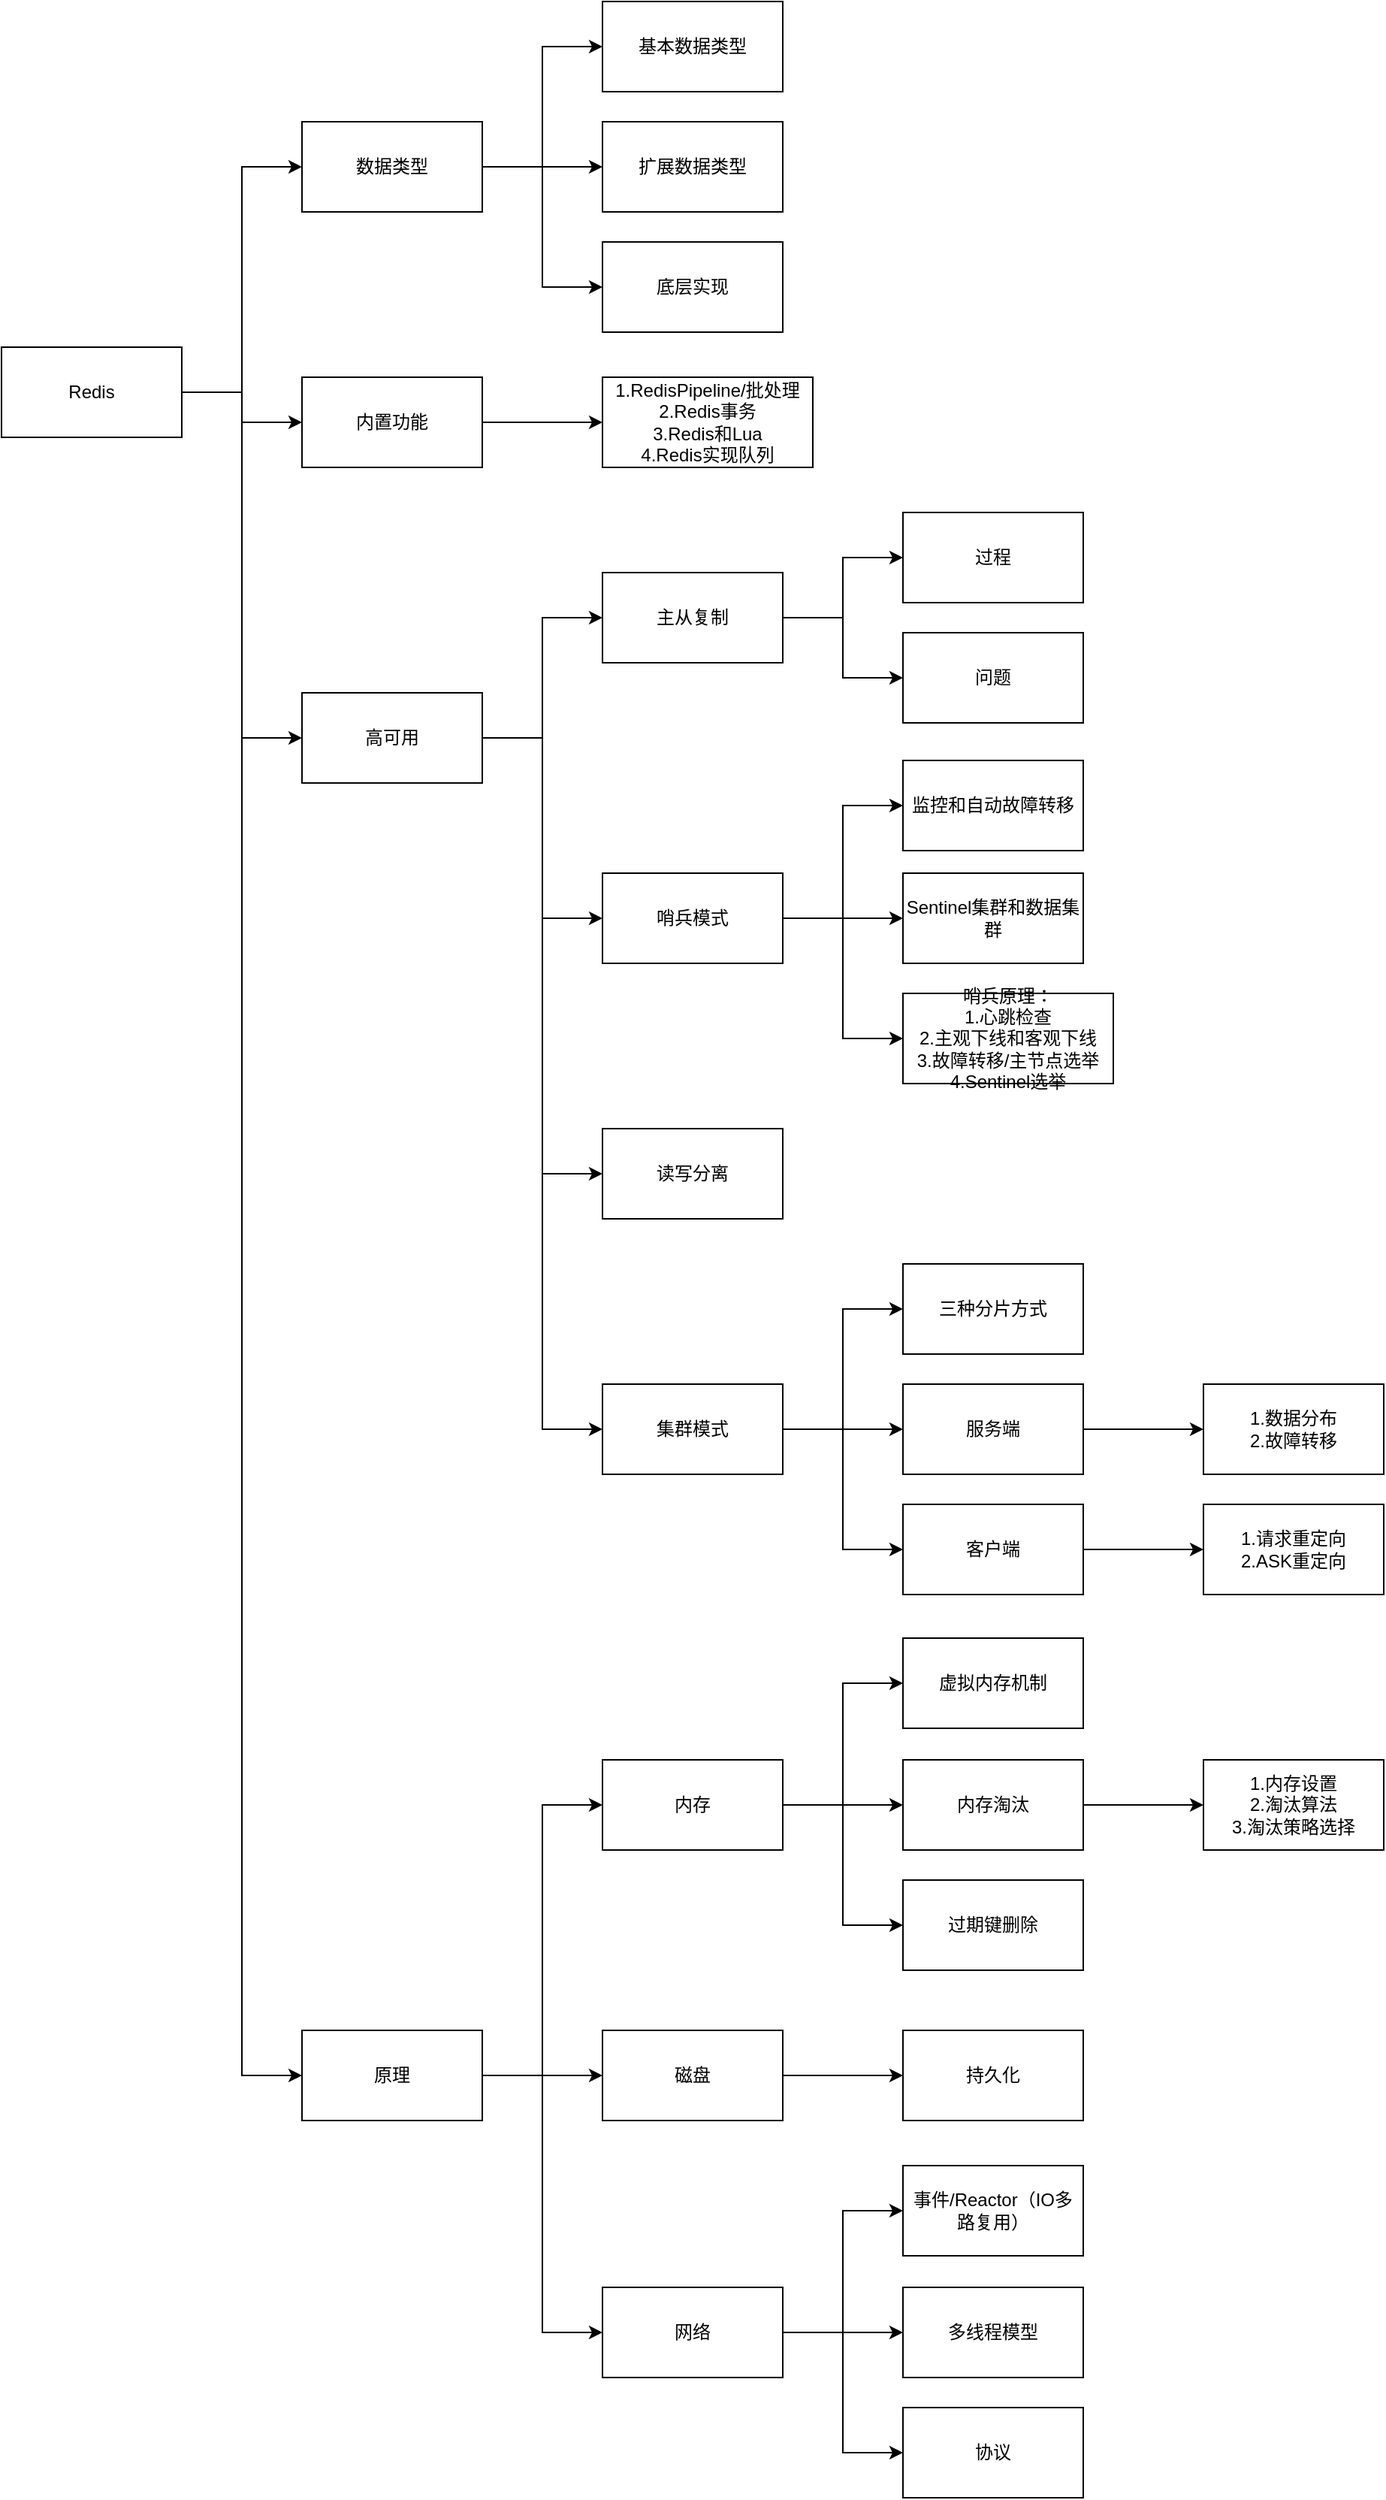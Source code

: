 <mxfile version="20.8.16" type="device"><diagram name="第 1 页" id="9QWpZSsl2FQotQOHGNuL"><mxGraphModel dx="932" dy="828" grid="1" gridSize="10" guides="1" tooltips="1" connect="1" arrows="1" fold="1" page="1" pageScale="1" pageWidth="827" pageHeight="1169" math="0" shadow="0"><root><mxCell id="0"/><mxCell id="1" parent="0"/><mxCell id="7LhbT1LFZqe9eY51RBgR-4" style="edgeStyle=orthogonalEdgeStyle;rounded=0;orthogonalLoop=1;jettySize=auto;html=1;entryX=0;entryY=0.5;entryDx=0;entryDy=0;" parent="1" source="7LhbT1LFZqe9eY51RBgR-1" target="7LhbT1LFZqe9eY51RBgR-2" edge="1"><mxGeometry relative="1" as="geometry"/></mxCell><mxCell id="7LhbT1LFZqe9eY51RBgR-15" style="edgeStyle=orthogonalEdgeStyle;rounded=0;orthogonalLoop=1;jettySize=auto;html=1;entryX=0;entryY=0.5;entryDx=0;entryDy=0;" parent="1" source="7LhbT1LFZqe9eY51RBgR-1" target="7LhbT1LFZqe9eY51RBgR-7" edge="1"><mxGeometry relative="1" as="geometry"/></mxCell><mxCell id="7LhbT1LFZqe9eY51RBgR-16" style="edgeStyle=orthogonalEdgeStyle;rounded=0;orthogonalLoop=1;jettySize=auto;html=1;entryX=0;entryY=0.5;entryDx=0;entryDy=0;" parent="1" source="7LhbT1LFZqe9eY51RBgR-1" target="7LhbT1LFZqe9eY51RBgR-6" edge="1"><mxGeometry relative="1" as="geometry"/></mxCell><mxCell id="7LhbT1LFZqe9eY51RBgR-17" style="edgeStyle=orthogonalEdgeStyle;rounded=0;orthogonalLoop=1;jettySize=auto;html=1;entryX=0;entryY=0.5;entryDx=0;entryDy=0;" parent="1" source="7LhbT1LFZqe9eY51RBgR-1" target="7LhbT1LFZqe9eY51RBgR-5" edge="1"><mxGeometry relative="1" as="geometry"/></mxCell><mxCell id="7LhbT1LFZqe9eY51RBgR-1" value="Redis" style="rounded=0;whiteSpace=wrap;html=1;" parent="1" vertex="1"><mxGeometry x="40" y="310" width="120" height="60" as="geometry"/></mxCell><mxCell id="7LhbT1LFZqe9eY51RBgR-9" value="" style="edgeStyle=orthogonalEdgeStyle;rounded=0;orthogonalLoop=1;jettySize=auto;html=1;entryX=0;entryY=0.5;entryDx=0;entryDy=0;" parent="1" source="7LhbT1LFZqe9eY51RBgR-2" target="7LhbT1LFZqe9eY51RBgR-8" edge="1"><mxGeometry relative="1" as="geometry"/></mxCell><mxCell id="7LhbT1LFZqe9eY51RBgR-12" style="edgeStyle=orthogonalEdgeStyle;rounded=0;orthogonalLoop=1;jettySize=auto;html=1;" parent="1" source="7LhbT1LFZqe9eY51RBgR-2" target="7LhbT1LFZqe9eY51RBgR-10" edge="1"><mxGeometry relative="1" as="geometry"/></mxCell><mxCell id="7LhbT1LFZqe9eY51RBgR-14" style="edgeStyle=orthogonalEdgeStyle;rounded=0;orthogonalLoop=1;jettySize=auto;html=1;entryX=0;entryY=0.5;entryDx=0;entryDy=0;" parent="1" source="7LhbT1LFZqe9eY51RBgR-2" target="7LhbT1LFZqe9eY51RBgR-11" edge="1"><mxGeometry relative="1" as="geometry"/></mxCell><mxCell id="7LhbT1LFZqe9eY51RBgR-2" value="数据类型" style="rounded=0;whiteSpace=wrap;html=1;" parent="1" vertex="1"><mxGeometry x="240" y="160" width="120" height="60" as="geometry"/></mxCell><mxCell id="7LhbT1LFZqe9eY51RBgR-51" value="" style="edgeStyle=orthogonalEdgeStyle;rounded=0;orthogonalLoop=1;jettySize=auto;html=1;entryX=0;entryY=0.5;entryDx=0;entryDy=0;" parent="1" source="7LhbT1LFZqe9eY51RBgR-5" target="7LhbT1LFZqe9eY51RBgR-50" edge="1"><mxGeometry relative="1" as="geometry"/></mxCell><mxCell id="7LhbT1LFZqe9eY51RBgR-54" style="edgeStyle=orthogonalEdgeStyle;rounded=0;orthogonalLoop=1;jettySize=auto;html=1;entryX=0;entryY=0.5;entryDx=0;entryDy=0;" parent="1" source="7LhbT1LFZqe9eY51RBgR-5" target="7LhbT1LFZqe9eY51RBgR-53" edge="1"><mxGeometry relative="1" as="geometry"/></mxCell><mxCell id="7LhbT1LFZqe9eY51RBgR-55" style="edgeStyle=orthogonalEdgeStyle;rounded=0;orthogonalLoop=1;jettySize=auto;html=1;entryX=0;entryY=0.5;entryDx=0;entryDy=0;" parent="1" source="7LhbT1LFZqe9eY51RBgR-5" target="7LhbT1LFZqe9eY51RBgR-52" edge="1"><mxGeometry relative="1" as="geometry"/></mxCell><mxCell id="7LhbT1LFZqe9eY51RBgR-5" value="原理" style="rounded=0;whiteSpace=wrap;html=1;" parent="1" vertex="1"><mxGeometry x="240" y="1430" width="120" height="60" as="geometry"/></mxCell><mxCell id="7LhbT1LFZqe9eY51RBgR-24" style="edgeStyle=orthogonalEdgeStyle;rounded=0;orthogonalLoop=1;jettySize=auto;html=1;entryX=0;entryY=0.5;entryDx=0;entryDy=0;" parent="1" source="7LhbT1LFZqe9eY51RBgR-6" target="7LhbT1LFZqe9eY51RBgR-23" edge="1"><mxGeometry relative="1" as="geometry"/></mxCell><mxCell id="7LhbT1LFZqe9eY51RBgR-25" style="edgeStyle=orthogonalEdgeStyle;rounded=0;orthogonalLoop=1;jettySize=auto;html=1;entryX=0;entryY=0.5;entryDx=0;entryDy=0;" parent="1" source="7LhbT1LFZqe9eY51RBgR-6" target="7LhbT1LFZqe9eY51RBgR-22" edge="1"><mxGeometry relative="1" as="geometry"/></mxCell><mxCell id="7LhbT1LFZqe9eY51RBgR-26" style="edgeStyle=orthogonalEdgeStyle;rounded=0;orthogonalLoop=1;jettySize=auto;html=1;entryX=0;entryY=0.5;entryDx=0;entryDy=0;" parent="1" source="7LhbT1LFZqe9eY51RBgR-6" target="7LhbT1LFZqe9eY51RBgR-21" edge="1"><mxGeometry relative="1" as="geometry"/></mxCell><mxCell id="7LhbT1LFZqe9eY51RBgR-27" style="edgeStyle=orthogonalEdgeStyle;rounded=0;orthogonalLoop=1;jettySize=auto;html=1;entryX=0;entryY=0.5;entryDx=0;entryDy=0;" parent="1" source="7LhbT1LFZqe9eY51RBgR-6" target="7LhbT1LFZqe9eY51RBgR-20" edge="1"><mxGeometry relative="1" as="geometry"/></mxCell><mxCell id="7LhbT1LFZqe9eY51RBgR-6" value="高可用" style="rounded=0;whiteSpace=wrap;html=1;" parent="1" vertex="1"><mxGeometry x="240" y="540" width="120" height="60" as="geometry"/></mxCell><mxCell id="7LhbT1LFZqe9eY51RBgR-19" value="" style="edgeStyle=orthogonalEdgeStyle;rounded=0;orthogonalLoop=1;jettySize=auto;html=1;" parent="1" source="7LhbT1LFZqe9eY51RBgR-7" target="7LhbT1LFZqe9eY51RBgR-18" edge="1"><mxGeometry relative="1" as="geometry"/></mxCell><mxCell id="7LhbT1LFZqe9eY51RBgR-7" value="内置功能" style="rounded=0;whiteSpace=wrap;html=1;" parent="1" vertex="1"><mxGeometry x="240" y="330" width="120" height="60" as="geometry"/></mxCell><mxCell id="7LhbT1LFZqe9eY51RBgR-8" value="基本数据类型" style="rounded=0;whiteSpace=wrap;html=1;" parent="1" vertex="1"><mxGeometry x="440" y="80" width="120" height="60" as="geometry"/></mxCell><mxCell id="7LhbT1LFZqe9eY51RBgR-10" value="扩展数据类型" style="rounded=0;whiteSpace=wrap;html=1;" parent="1" vertex="1"><mxGeometry x="440" y="160" width="120" height="60" as="geometry"/></mxCell><mxCell id="7LhbT1LFZqe9eY51RBgR-11" value="底层实现" style="rounded=0;whiteSpace=wrap;html=1;" parent="1" vertex="1"><mxGeometry x="440" y="240" width="120" height="60" as="geometry"/></mxCell><mxCell id="7LhbT1LFZqe9eY51RBgR-18" value="&lt;div&gt;1.RedisPipeline/批处理&lt;/div&gt;&lt;div&gt;2.Redis事务&lt;/div&gt;&lt;div&gt;3.Redis和Lua&lt;/div&gt;&lt;div&gt;4.Redis实现队列&lt;/div&gt;" style="rounded=0;whiteSpace=wrap;html=1;" parent="1" vertex="1"><mxGeometry x="440" y="330" width="140" height="60" as="geometry"/></mxCell><mxCell id="7LhbT1LFZqe9eY51RBgR-41" value="" style="edgeStyle=orthogonalEdgeStyle;rounded=0;orthogonalLoop=1;jettySize=auto;html=1;entryX=0;entryY=0.5;entryDx=0;entryDy=0;" parent="1" source="7LhbT1LFZqe9eY51RBgR-20" target="7LhbT1LFZqe9eY51RBgR-40" edge="1"><mxGeometry relative="1" as="geometry"/></mxCell><mxCell id="7LhbT1LFZqe9eY51RBgR-44" style="edgeStyle=orthogonalEdgeStyle;rounded=0;orthogonalLoop=1;jettySize=auto;html=1;" parent="1" source="7LhbT1LFZqe9eY51RBgR-20" target="7LhbT1LFZqe9eY51RBgR-42" edge="1"><mxGeometry relative="1" as="geometry"/></mxCell><mxCell id="7LhbT1LFZqe9eY51RBgR-45" style="edgeStyle=orthogonalEdgeStyle;rounded=0;orthogonalLoop=1;jettySize=auto;html=1;entryX=0;entryY=0.5;entryDx=0;entryDy=0;" parent="1" source="7LhbT1LFZqe9eY51RBgR-20" target="7LhbT1LFZqe9eY51RBgR-43" edge="1"><mxGeometry relative="1" as="geometry"/></mxCell><mxCell id="7LhbT1LFZqe9eY51RBgR-20" value="集群模式" style="rounded=0;whiteSpace=wrap;html=1;" parent="1" vertex="1"><mxGeometry x="440" y="1000" width="120" height="60" as="geometry"/></mxCell><mxCell id="7LhbT1LFZqe9eY51RBgR-21" value="读写分离" style="rounded=0;whiteSpace=wrap;html=1;" parent="1" vertex="1"><mxGeometry x="440" y="830" width="120" height="60" as="geometry"/></mxCell><mxCell id="7LhbT1LFZqe9eY51RBgR-34" value="" style="edgeStyle=orthogonalEdgeStyle;rounded=0;orthogonalLoop=1;jettySize=auto;html=1;entryX=0;entryY=0.5;entryDx=0;entryDy=0;" parent="1" source="7LhbT1LFZqe9eY51RBgR-22" target="7LhbT1LFZqe9eY51RBgR-33" edge="1"><mxGeometry relative="1" as="geometry"/></mxCell><mxCell id="7LhbT1LFZqe9eY51RBgR-38" style="edgeStyle=orthogonalEdgeStyle;rounded=0;orthogonalLoop=1;jettySize=auto;html=1;" parent="1" source="7LhbT1LFZqe9eY51RBgR-22" target="7LhbT1LFZqe9eY51RBgR-37" edge="1"><mxGeometry relative="1" as="geometry"/></mxCell><mxCell id="7LhbT1LFZqe9eY51RBgR-39" style="edgeStyle=orthogonalEdgeStyle;rounded=0;orthogonalLoop=1;jettySize=auto;html=1;entryX=0;entryY=0.5;entryDx=0;entryDy=0;" parent="1" source="7LhbT1LFZqe9eY51RBgR-22" target="7LhbT1LFZqe9eY51RBgR-36" edge="1"><mxGeometry relative="1" as="geometry"/></mxCell><mxCell id="7LhbT1LFZqe9eY51RBgR-22" value="哨兵模式" style="rounded=0;whiteSpace=wrap;html=1;" parent="1" vertex="1"><mxGeometry x="440" y="660" width="120" height="60" as="geometry"/></mxCell><mxCell id="7LhbT1LFZqe9eY51RBgR-30" value="" style="edgeStyle=orthogonalEdgeStyle;rounded=0;orthogonalLoop=1;jettySize=auto;html=1;" parent="1" source="7LhbT1LFZqe9eY51RBgR-23" target="7LhbT1LFZqe9eY51RBgR-29" edge="1"><mxGeometry relative="1" as="geometry"/></mxCell><mxCell id="7LhbT1LFZqe9eY51RBgR-32" style="edgeStyle=orthogonalEdgeStyle;rounded=0;orthogonalLoop=1;jettySize=auto;html=1;entryX=0;entryY=0.5;entryDx=0;entryDy=0;" parent="1" source="7LhbT1LFZqe9eY51RBgR-23" target="7LhbT1LFZqe9eY51RBgR-31" edge="1"><mxGeometry relative="1" as="geometry"/></mxCell><mxCell id="7LhbT1LFZqe9eY51RBgR-23" value="主从复制" style="rounded=0;whiteSpace=wrap;html=1;" parent="1" vertex="1"><mxGeometry x="440" y="460" width="120" height="60" as="geometry"/></mxCell><mxCell id="7LhbT1LFZqe9eY51RBgR-29" value="过程" style="rounded=0;whiteSpace=wrap;html=1;" parent="1" vertex="1"><mxGeometry x="640" y="420" width="120" height="60" as="geometry"/></mxCell><mxCell id="7LhbT1LFZqe9eY51RBgR-31" value="问题" style="rounded=0;whiteSpace=wrap;html=1;" parent="1" vertex="1"><mxGeometry x="640" y="500" width="120" height="60" as="geometry"/></mxCell><mxCell id="7LhbT1LFZqe9eY51RBgR-33" value="监控和自动故障转移" style="rounded=0;whiteSpace=wrap;html=1;" parent="1" vertex="1"><mxGeometry x="640" y="585" width="120" height="60" as="geometry"/></mxCell><mxCell id="7LhbT1LFZqe9eY51RBgR-36" value="&lt;div&gt;哨兵原理：&lt;/div&gt;&lt;div&gt;1.心跳检查&lt;/div&gt;&lt;div&gt;2.主观下线和客观下线&lt;/div&gt;&lt;div&gt;3.故障转移/主节点选举&lt;/div&gt;&lt;div&gt;4.Sentinel选举&lt;/div&gt;" style="rounded=0;whiteSpace=wrap;html=1;" parent="1" vertex="1"><mxGeometry x="640" y="740" width="140" height="60" as="geometry"/></mxCell><mxCell id="7LhbT1LFZqe9eY51RBgR-37" value="Sentinel集群和数据集群" style="rounded=0;whiteSpace=wrap;html=1;" parent="1" vertex="1"><mxGeometry x="640" y="660" width="120" height="60" as="geometry"/></mxCell><mxCell id="7LhbT1LFZqe9eY51RBgR-40" value="三种分片方式" style="rounded=0;whiteSpace=wrap;html=1;" parent="1" vertex="1"><mxGeometry x="640" y="920" width="120" height="60" as="geometry"/></mxCell><mxCell id="7LhbT1LFZqe9eY51RBgR-47" value="" style="edgeStyle=orthogonalEdgeStyle;rounded=0;orthogonalLoop=1;jettySize=auto;html=1;" parent="1" source="7LhbT1LFZqe9eY51RBgR-42" target="7LhbT1LFZqe9eY51RBgR-46" edge="1"><mxGeometry relative="1" as="geometry"/></mxCell><mxCell id="7LhbT1LFZqe9eY51RBgR-42" value="服务端" style="rounded=0;whiteSpace=wrap;html=1;" parent="1" vertex="1"><mxGeometry x="640" y="1000" width="120" height="60" as="geometry"/></mxCell><mxCell id="7LhbT1LFZqe9eY51RBgR-49" value="" style="edgeStyle=orthogonalEdgeStyle;rounded=0;orthogonalLoop=1;jettySize=auto;html=1;" parent="1" source="7LhbT1LFZqe9eY51RBgR-43" target="7LhbT1LFZqe9eY51RBgR-48" edge="1"><mxGeometry relative="1" as="geometry"/></mxCell><mxCell id="7LhbT1LFZqe9eY51RBgR-43" value="客户端" style="rounded=0;whiteSpace=wrap;html=1;" parent="1" vertex="1"><mxGeometry x="640" y="1080" width="120" height="60" as="geometry"/></mxCell><mxCell id="7LhbT1LFZqe9eY51RBgR-46" value="&lt;div&gt;1.数据分布&lt;/div&gt;&lt;div&gt;2.故障转移&lt;/div&gt;" style="rounded=0;whiteSpace=wrap;html=1;" parent="1" vertex="1"><mxGeometry x="840" y="1000" width="120" height="60" as="geometry"/></mxCell><mxCell id="7LhbT1LFZqe9eY51RBgR-48" value="&lt;div&gt;1.请求重定向&lt;/div&gt;&lt;div&gt;2.ASK重定向&lt;/div&gt;" style="rounded=0;whiteSpace=wrap;html=1;" parent="1" vertex="1"><mxGeometry x="840" y="1080" width="120" height="60" as="geometry"/></mxCell><mxCell id="7LhbT1LFZqe9eY51RBgR-69" value="" style="edgeStyle=orthogonalEdgeStyle;rounded=0;orthogonalLoop=1;jettySize=auto;html=1;" parent="1" source="7LhbT1LFZqe9eY51RBgR-50" target="7LhbT1LFZqe9eY51RBgR-68" edge="1"><mxGeometry relative="1" as="geometry"/></mxCell><mxCell id="7LhbT1LFZqe9eY51RBgR-50" value="磁盘" style="rounded=0;whiteSpace=wrap;html=1;" parent="1" vertex="1"><mxGeometry x="440" y="1430" width="120" height="60" as="geometry"/></mxCell><mxCell id="7LhbT1LFZqe9eY51RBgR-65" style="edgeStyle=orthogonalEdgeStyle;rounded=0;orthogonalLoop=1;jettySize=auto;html=1;entryX=0;entryY=0.5;entryDx=0;entryDy=0;" parent="1" source="7LhbT1LFZqe9eY51RBgR-52" target="7LhbT1LFZqe9eY51RBgR-64" edge="1"><mxGeometry relative="1" as="geometry"><Array as="points"><mxPoint x="600" y="1631"/><mxPoint x="600" y="1550"/></Array></mxGeometry></mxCell><mxCell id="7LhbT1LFZqe9eY51RBgR-66" style="edgeStyle=orthogonalEdgeStyle;rounded=0;orthogonalLoop=1;jettySize=auto;html=1;" parent="1" source="7LhbT1LFZqe9eY51RBgR-52" target="7LhbT1LFZqe9eY51RBgR-62" edge="1"><mxGeometry relative="1" as="geometry"/></mxCell><mxCell id="7LhbT1LFZqe9eY51RBgR-67" style="edgeStyle=orthogonalEdgeStyle;rounded=0;orthogonalLoop=1;jettySize=auto;html=1;entryX=0;entryY=0.5;entryDx=0;entryDy=0;" parent="1" source="7LhbT1LFZqe9eY51RBgR-52" target="7LhbT1LFZqe9eY51RBgR-63" edge="1"><mxGeometry relative="1" as="geometry"/></mxCell><mxCell id="7LhbT1LFZqe9eY51RBgR-52" value="网络" style="rounded=0;whiteSpace=wrap;html=1;" parent="1" vertex="1"><mxGeometry x="440" y="1601" width="120" height="60" as="geometry"/></mxCell><mxCell id="7LhbT1LFZqe9eY51RBgR-59" style="edgeStyle=orthogonalEdgeStyle;rounded=0;orthogonalLoop=1;jettySize=auto;html=1;entryX=0;entryY=0.5;entryDx=0;entryDy=0;" parent="1" source="7LhbT1LFZqe9eY51RBgR-53" target="7LhbT1LFZqe9eY51RBgR-58" edge="1"><mxGeometry relative="1" as="geometry"/></mxCell><mxCell id="7LhbT1LFZqe9eY51RBgR-60" style="edgeStyle=orthogonalEdgeStyle;rounded=0;orthogonalLoop=1;jettySize=auto;html=1;entryX=0;entryY=0.5;entryDx=0;entryDy=0;" parent="1" source="7LhbT1LFZqe9eY51RBgR-53" target="7LhbT1LFZqe9eY51RBgR-56" edge="1"><mxGeometry relative="1" as="geometry"/></mxCell><mxCell id="7LhbT1LFZqe9eY51RBgR-61" style="edgeStyle=orthogonalEdgeStyle;rounded=0;orthogonalLoop=1;jettySize=auto;html=1;entryX=0;entryY=0.5;entryDx=0;entryDy=0;" parent="1" source="7LhbT1LFZqe9eY51RBgR-53" target="7LhbT1LFZqe9eY51RBgR-57" edge="1"><mxGeometry relative="1" as="geometry"/></mxCell><mxCell id="7LhbT1LFZqe9eY51RBgR-53" value="内存" style="rounded=0;whiteSpace=wrap;html=1;" parent="1" vertex="1"><mxGeometry x="440" y="1250" width="120" height="60" as="geometry"/></mxCell><mxCell id="f0rybwQJ2YXZt7SK1e8K-3" value="" style="edgeStyle=orthogonalEdgeStyle;rounded=0;orthogonalLoop=1;jettySize=auto;html=1;" edge="1" parent="1" source="7LhbT1LFZqe9eY51RBgR-56" target="f0rybwQJ2YXZt7SK1e8K-2"><mxGeometry relative="1" as="geometry"/></mxCell><mxCell id="7LhbT1LFZqe9eY51RBgR-56" value="内存淘汰" style="rounded=0;whiteSpace=wrap;html=1;" parent="1" vertex="1"><mxGeometry x="640" y="1250" width="120" height="60" as="geometry"/></mxCell><mxCell id="7LhbT1LFZqe9eY51RBgR-57" value="过期键删除" style="rounded=0;whiteSpace=wrap;html=1;" parent="1" vertex="1"><mxGeometry x="640" y="1330" width="120" height="60" as="geometry"/></mxCell><mxCell id="7LhbT1LFZqe9eY51RBgR-58" value="虚拟内存机制" style="rounded=0;whiteSpace=wrap;html=1;" parent="1" vertex="1"><mxGeometry x="640" y="1169" width="120" height="60" as="geometry"/></mxCell><mxCell id="7LhbT1LFZqe9eY51RBgR-62" value="多线程模型" style="rounded=0;whiteSpace=wrap;html=1;" parent="1" vertex="1"><mxGeometry x="640" y="1601" width="120" height="60" as="geometry"/></mxCell><mxCell id="7LhbT1LFZqe9eY51RBgR-63" value="协议" style="rounded=0;whiteSpace=wrap;html=1;" parent="1" vertex="1"><mxGeometry x="640" y="1681" width="120" height="60" as="geometry"/></mxCell><mxCell id="7LhbT1LFZqe9eY51RBgR-64" value="事件/Reactor（IO多路复用）" style="rounded=0;whiteSpace=wrap;html=1;" parent="1" vertex="1"><mxGeometry x="640" y="1520" width="120" height="60" as="geometry"/></mxCell><mxCell id="7LhbT1LFZqe9eY51RBgR-68" value="持久化" style="rounded=0;whiteSpace=wrap;html=1;" parent="1" vertex="1"><mxGeometry x="640" y="1430" width="120" height="60" as="geometry"/></mxCell><mxCell id="f0rybwQJ2YXZt7SK1e8K-2" value="&lt;div&gt;1.内存设置&lt;/div&gt;&lt;div&gt;2.淘汰算法&lt;/div&gt;&lt;div&gt;3.淘汰策略选择&lt;/div&gt;" style="rounded=0;whiteSpace=wrap;html=1;" vertex="1" parent="1"><mxGeometry x="840" y="1250" width="120" height="60" as="geometry"/></mxCell></root></mxGraphModel></diagram></mxfile>